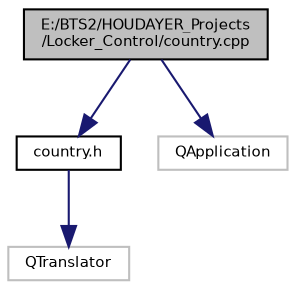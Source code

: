 digraph "E:/BTS2/HOUDAYER_Projects/Locker_Control/country.cpp"
{
 // INTERACTIVE_SVG=YES
  bgcolor="transparent";
  edge [fontname="Helvetica",fontsize="7",labelfontname="Helvetica",labelfontsize="7"];
  node [fontname="Helvetica",fontsize="7",shape=record];
  Node1 [label="E:/BTS2/HOUDAYER_Projects\l/Locker_Control/country.cpp",height=0.2,width=0.4,color="black", fillcolor="grey75", style="filled", fontcolor="black"];
  Node1 -> Node2 [color="midnightblue",fontsize="7",style="solid",fontname="Helvetica"];
  Node2 [label="country.h",height=0.2,width=0.4,color="black",URL="$country_8h.html"];
  Node2 -> Node3 [color="midnightblue",fontsize="7",style="solid",fontname="Helvetica"];
  Node3 [label="QTranslator",height=0.2,width=0.4,color="grey75"];
  Node1 -> Node4 [color="midnightblue",fontsize="7",style="solid",fontname="Helvetica"];
  Node4 [label="QApplication",height=0.2,width=0.4,color="grey75"];
}
